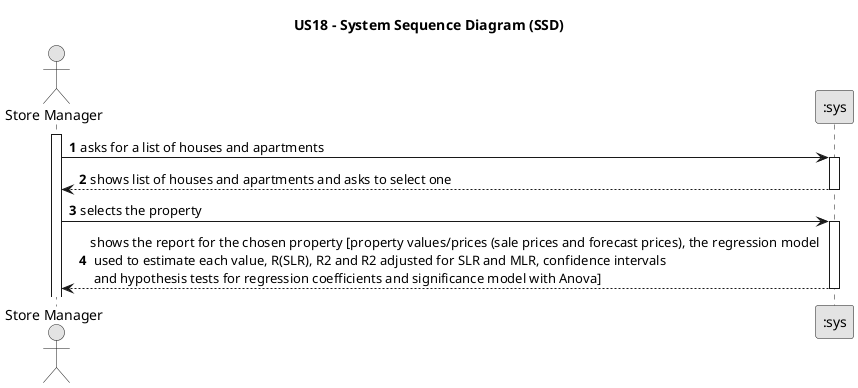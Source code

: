 @startuml
skinparam monochrome true
skinparam packageStyle rectangle
skinparam shadowing false

title US18 - System Sequence Diagram (SSD)

autonumber

actor "Store Manager" as manager
participant ":sys" as sys

activate manager

    manager -> sys : asks for a list of houses and apartments 
    activate sys

        sys --> manager : shows list of houses and apartments and asks to select one
    deactivate sys

    manager -> sys : selects the property
    activate sys

        sys --> manager : shows the report for the chosen property [property values/prices (sale prices and forecast prices), the regression model \n used to estimate each value, R(SLR), R2 and R2 adjusted for SLR and MLR, confidence intervals \n and hypothesis tests for regression coefficients and significance model with Anova]
        deactivate sys

@enduml